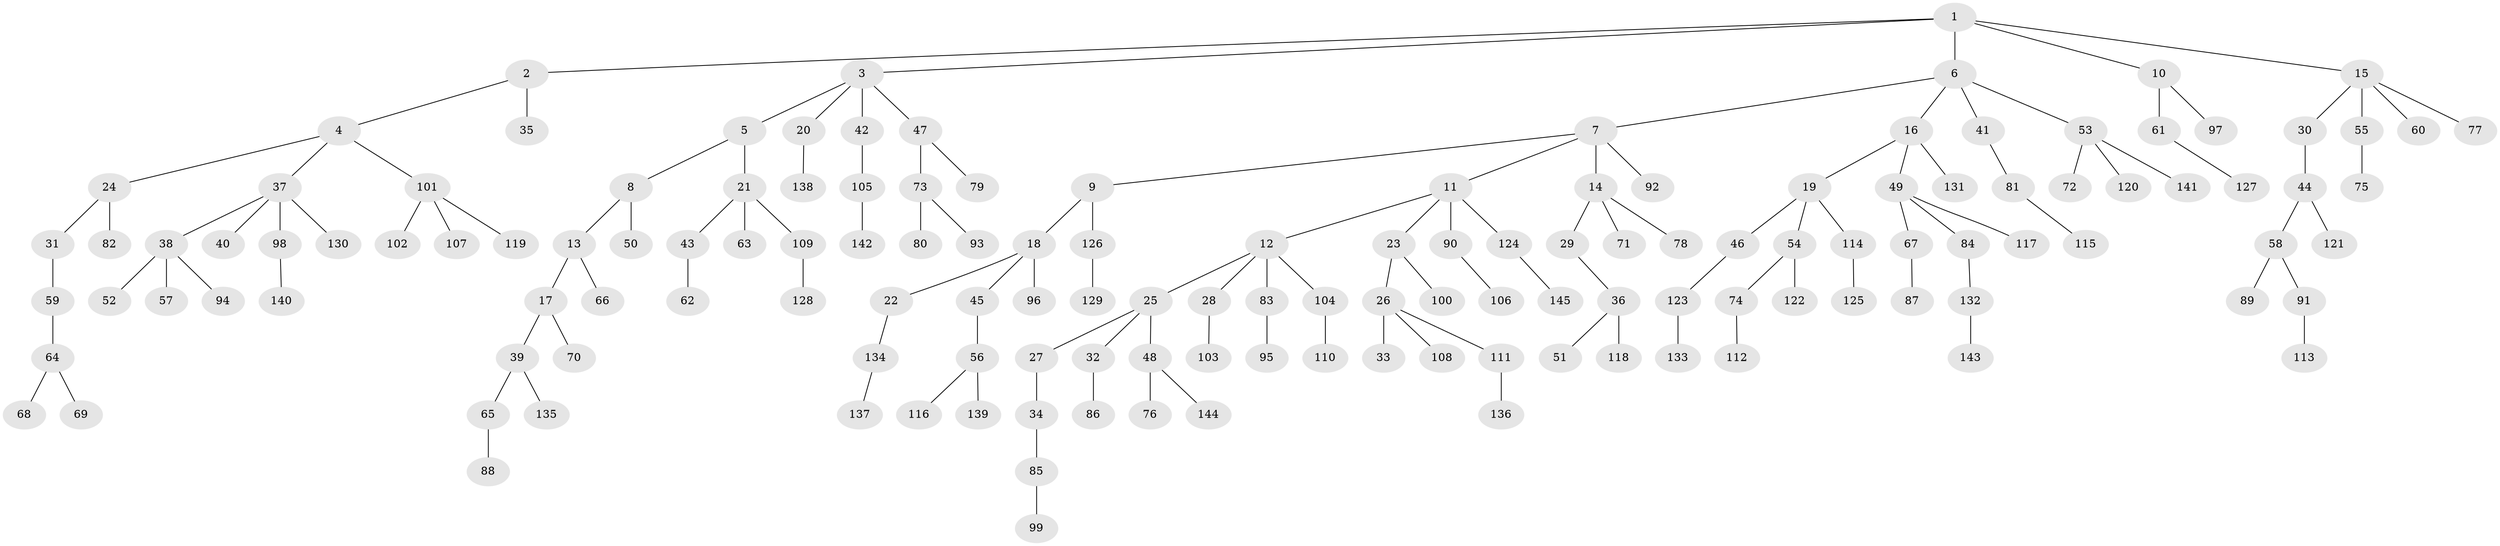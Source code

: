 // coarse degree distribution, {6: 0.017241379310344827, 2: 0.29310344827586204, 4: 0.08620689655172414, 3: 0.10344827586206896, 1: 0.4827586206896552, 8: 0.017241379310344827}
// Generated by graph-tools (version 1.1) at 2025/51/03/04/25 22:51:31]
// undirected, 145 vertices, 144 edges
graph export_dot {
  node [color=gray90,style=filled];
  1;
  2;
  3;
  4;
  5;
  6;
  7;
  8;
  9;
  10;
  11;
  12;
  13;
  14;
  15;
  16;
  17;
  18;
  19;
  20;
  21;
  22;
  23;
  24;
  25;
  26;
  27;
  28;
  29;
  30;
  31;
  32;
  33;
  34;
  35;
  36;
  37;
  38;
  39;
  40;
  41;
  42;
  43;
  44;
  45;
  46;
  47;
  48;
  49;
  50;
  51;
  52;
  53;
  54;
  55;
  56;
  57;
  58;
  59;
  60;
  61;
  62;
  63;
  64;
  65;
  66;
  67;
  68;
  69;
  70;
  71;
  72;
  73;
  74;
  75;
  76;
  77;
  78;
  79;
  80;
  81;
  82;
  83;
  84;
  85;
  86;
  87;
  88;
  89;
  90;
  91;
  92;
  93;
  94;
  95;
  96;
  97;
  98;
  99;
  100;
  101;
  102;
  103;
  104;
  105;
  106;
  107;
  108;
  109;
  110;
  111;
  112;
  113;
  114;
  115;
  116;
  117;
  118;
  119;
  120;
  121;
  122;
  123;
  124;
  125;
  126;
  127;
  128;
  129;
  130;
  131;
  132;
  133;
  134;
  135;
  136;
  137;
  138;
  139;
  140;
  141;
  142;
  143;
  144;
  145;
  1 -- 2;
  1 -- 3;
  1 -- 6;
  1 -- 10;
  1 -- 15;
  2 -- 4;
  2 -- 35;
  3 -- 5;
  3 -- 20;
  3 -- 42;
  3 -- 47;
  4 -- 24;
  4 -- 37;
  4 -- 101;
  5 -- 8;
  5 -- 21;
  6 -- 7;
  6 -- 16;
  6 -- 41;
  6 -- 53;
  7 -- 9;
  7 -- 11;
  7 -- 14;
  7 -- 92;
  8 -- 13;
  8 -- 50;
  9 -- 18;
  9 -- 126;
  10 -- 61;
  10 -- 97;
  11 -- 12;
  11 -- 23;
  11 -- 90;
  11 -- 124;
  12 -- 25;
  12 -- 28;
  12 -- 83;
  12 -- 104;
  13 -- 17;
  13 -- 66;
  14 -- 29;
  14 -- 71;
  14 -- 78;
  15 -- 30;
  15 -- 55;
  15 -- 60;
  15 -- 77;
  16 -- 19;
  16 -- 49;
  16 -- 131;
  17 -- 39;
  17 -- 70;
  18 -- 22;
  18 -- 45;
  18 -- 96;
  19 -- 46;
  19 -- 54;
  19 -- 114;
  20 -- 138;
  21 -- 43;
  21 -- 63;
  21 -- 109;
  22 -- 134;
  23 -- 26;
  23 -- 100;
  24 -- 31;
  24 -- 82;
  25 -- 27;
  25 -- 32;
  25 -- 48;
  26 -- 33;
  26 -- 108;
  26 -- 111;
  27 -- 34;
  28 -- 103;
  29 -- 36;
  30 -- 44;
  31 -- 59;
  32 -- 86;
  34 -- 85;
  36 -- 51;
  36 -- 118;
  37 -- 38;
  37 -- 40;
  37 -- 98;
  37 -- 130;
  38 -- 52;
  38 -- 57;
  38 -- 94;
  39 -- 65;
  39 -- 135;
  41 -- 81;
  42 -- 105;
  43 -- 62;
  44 -- 58;
  44 -- 121;
  45 -- 56;
  46 -- 123;
  47 -- 73;
  47 -- 79;
  48 -- 76;
  48 -- 144;
  49 -- 67;
  49 -- 84;
  49 -- 117;
  53 -- 72;
  53 -- 120;
  53 -- 141;
  54 -- 74;
  54 -- 122;
  55 -- 75;
  56 -- 116;
  56 -- 139;
  58 -- 89;
  58 -- 91;
  59 -- 64;
  61 -- 127;
  64 -- 68;
  64 -- 69;
  65 -- 88;
  67 -- 87;
  73 -- 80;
  73 -- 93;
  74 -- 112;
  81 -- 115;
  83 -- 95;
  84 -- 132;
  85 -- 99;
  90 -- 106;
  91 -- 113;
  98 -- 140;
  101 -- 102;
  101 -- 107;
  101 -- 119;
  104 -- 110;
  105 -- 142;
  109 -- 128;
  111 -- 136;
  114 -- 125;
  123 -- 133;
  124 -- 145;
  126 -- 129;
  132 -- 143;
  134 -- 137;
}
